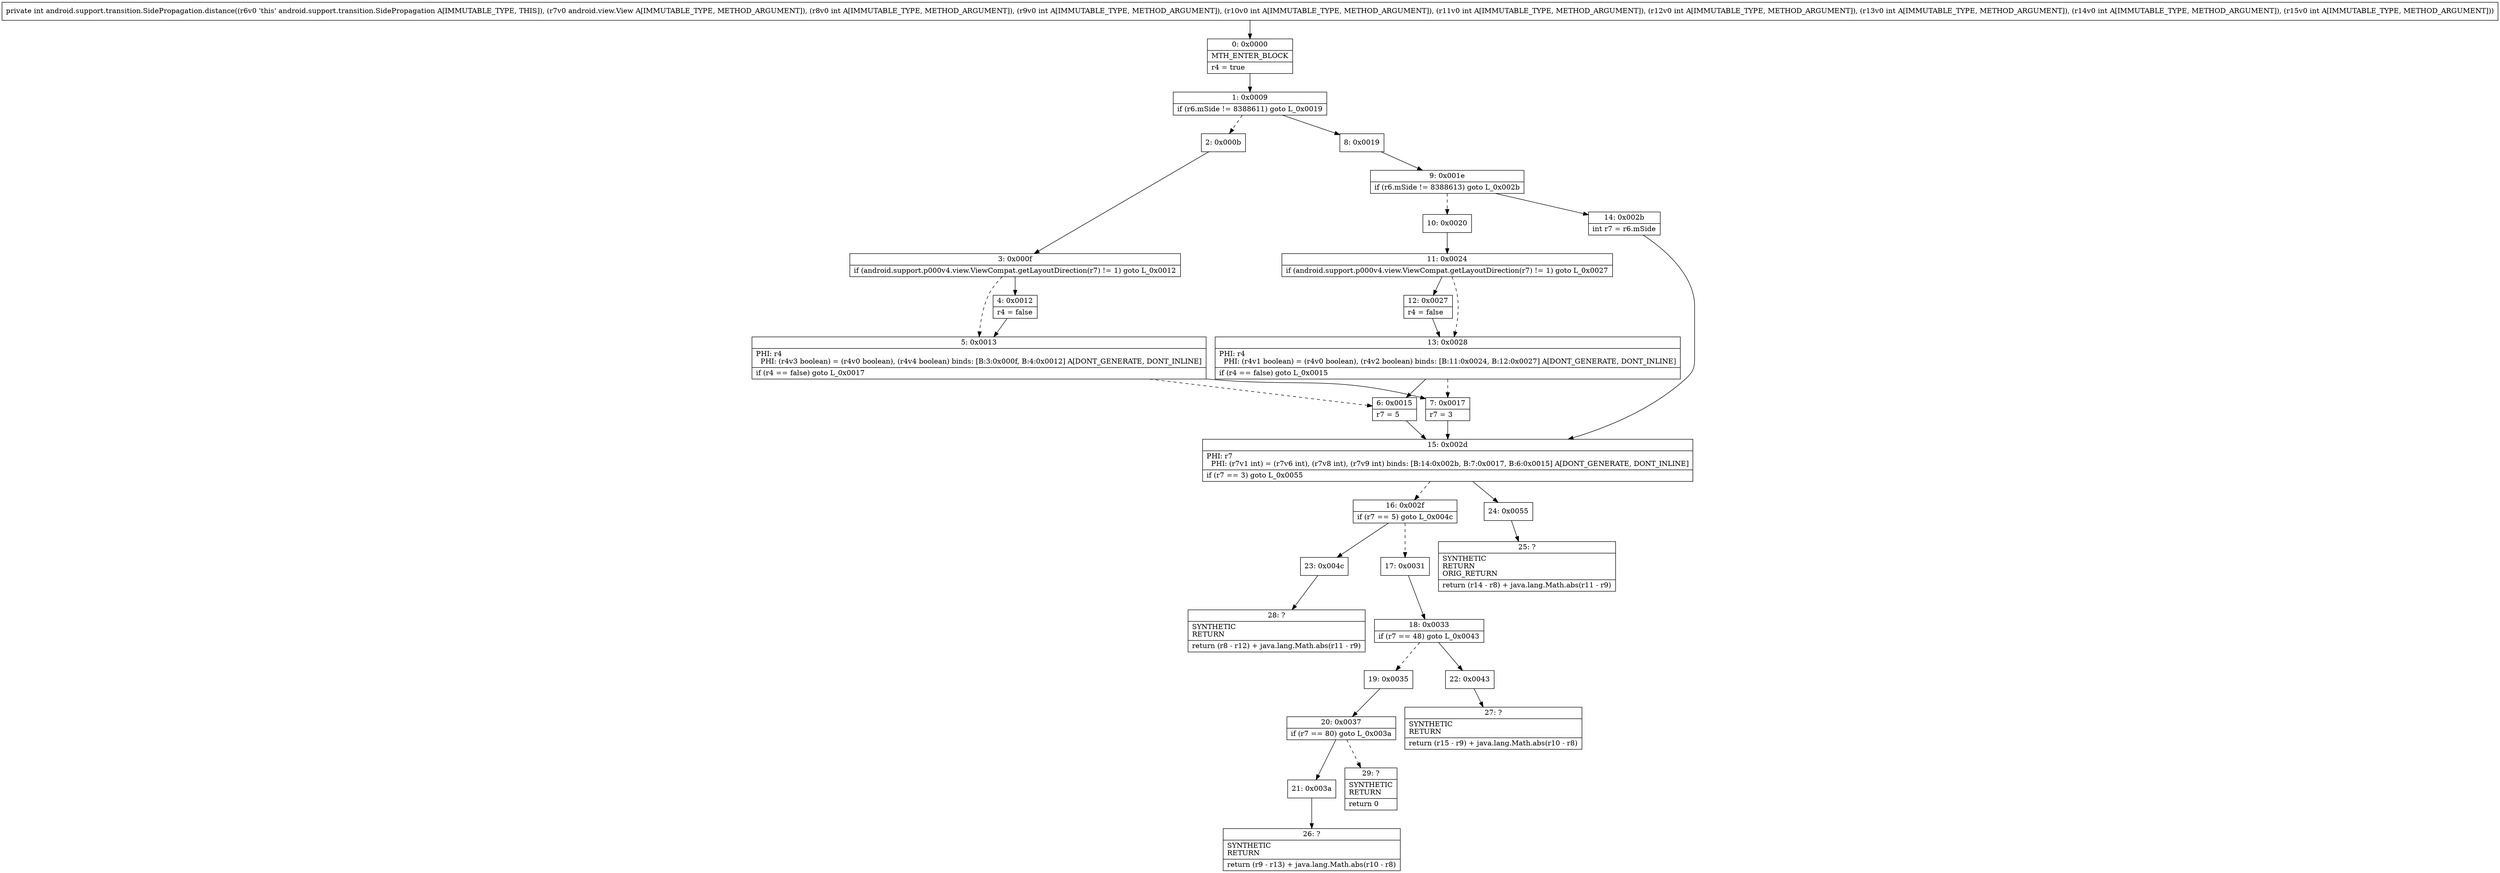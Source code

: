 digraph "CFG forandroid.support.transition.SidePropagation.distance(Landroid\/view\/View;IIIIIIII)I" {
Node_0 [shape=record,label="{0\:\ 0x0000|MTH_ENTER_BLOCK\l|r4 = true\l}"];
Node_1 [shape=record,label="{1\:\ 0x0009|if (r6.mSide != 8388611) goto L_0x0019\l}"];
Node_2 [shape=record,label="{2\:\ 0x000b}"];
Node_3 [shape=record,label="{3\:\ 0x000f|if (android.support.p000v4.view.ViewCompat.getLayoutDirection(r7) != 1) goto L_0x0012\l}"];
Node_4 [shape=record,label="{4\:\ 0x0012|r4 = false\l}"];
Node_5 [shape=record,label="{5\:\ 0x0013|PHI: r4 \l  PHI: (r4v3 boolean) = (r4v0 boolean), (r4v4 boolean) binds: [B:3:0x000f, B:4:0x0012] A[DONT_GENERATE, DONT_INLINE]\l|if (r4 == false) goto L_0x0017\l}"];
Node_6 [shape=record,label="{6\:\ 0x0015|r7 = 5\l}"];
Node_7 [shape=record,label="{7\:\ 0x0017|r7 = 3\l}"];
Node_8 [shape=record,label="{8\:\ 0x0019}"];
Node_9 [shape=record,label="{9\:\ 0x001e|if (r6.mSide != 8388613) goto L_0x002b\l}"];
Node_10 [shape=record,label="{10\:\ 0x0020}"];
Node_11 [shape=record,label="{11\:\ 0x0024|if (android.support.p000v4.view.ViewCompat.getLayoutDirection(r7) != 1) goto L_0x0027\l}"];
Node_12 [shape=record,label="{12\:\ 0x0027|r4 = false\l}"];
Node_13 [shape=record,label="{13\:\ 0x0028|PHI: r4 \l  PHI: (r4v1 boolean) = (r4v0 boolean), (r4v2 boolean) binds: [B:11:0x0024, B:12:0x0027] A[DONT_GENERATE, DONT_INLINE]\l|if (r4 == false) goto L_0x0015\l}"];
Node_14 [shape=record,label="{14\:\ 0x002b|int r7 = r6.mSide\l}"];
Node_15 [shape=record,label="{15\:\ 0x002d|PHI: r7 \l  PHI: (r7v1 int) = (r7v6 int), (r7v8 int), (r7v9 int) binds: [B:14:0x002b, B:7:0x0017, B:6:0x0015] A[DONT_GENERATE, DONT_INLINE]\l|if (r7 == 3) goto L_0x0055\l}"];
Node_16 [shape=record,label="{16\:\ 0x002f|if (r7 == 5) goto L_0x004c\l}"];
Node_17 [shape=record,label="{17\:\ 0x0031}"];
Node_18 [shape=record,label="{18\:\ 0x0033|if (r7 == 48) goto L_0x0043\l}"];
Node_19 [shape=record,label="{19\:\ 0x0035}"];
Node_20 [shape=record,label="{20\:\ 0x0037|if (r7 == 80) goto L_0x003a\l}"];
Node_21 [shape=record,label="{21\:\ 0x003a}"];
Node_22 [shape=record,label="{22\:\ 0x0043}"];
Node_23 [shape=record,label="{23\:\ 0x004c}"];
Node_24 [shape=record,label="{24\:\ 0x0055}"];
Node_25 [shape=record,label="{25\:\ ?|SYNTHETIC\lRETURN\lORIG_RETURN\l|return (r14 \- r8) + java.lang.Math.abs(r11 \- r9)\l}"];
Node_26 [shape=record,label="{26\:\ ?|SYNTHETIC\lRETURN\l|return (r9 \- r13) + java.lang.Math.abs(r10 \- r8)\l}"];
Node_27 [shape=record,label="{27\:\ ?|SYNTHETIC\lRETURN\l|return (r15 \- r9) + java.lang.Math.abs(r10 \- r8)\l}"];
Node_28 [shape=record,label="{28\:\ ?|SYNTHETIC\lRETURN\l|return (r8 \- r12) + java.lang.Math.abs(r11 \- r9)\l}"];
Node_29 [shape=record,label="{29\:\ ?|SYNTHETIC\lRETURN\l|return 0\l}"];
MethodNode[shape=record,label="{private int android.support.transition.SidePropagation.distance((r6v0 'this' android.support.transition.SidePropagation A[IMMUTABLE_TYPE, THIS]), (r7v0 android.view.View A[IMMUTABLE_TYPE, METHOD_ARGUMENT]), (r8v0 int A[IMMUTABLE_TYPE, METHOD_ARGUMENT]), (r9v0 int A[IMMUTABLE_TYPE, METHOD_ARGUMENT]), (r10v0 int A[IMMUTABLE_TYPE, METHOD_ARGUMENT]), (r11v0 int A[IMMUTABLE_TYPE, METHOD_ARGUMENT]), (r12v0 int A[IMMUTABLE_TYPE, METHOD_ARGUMENT]), (r13v0 int A[IMMUTABLE_TYPE, METHOD_ARGUMENT]), (r14v0 int A[IMMUTABLE_TYPE, METHOD_ARGUMENT]), (r15v0 int A[IMMUTABLE_TYPE, METHOD_ARGUMENT])) }"];
MethodNode -> Node_0;
Node_0 -> Node_1;
Node_1 -> Node_2[style=dashed];
Node_1 -> Node_8;
Node_2 -> Node_3;
Node_3 -> Node_4;
Node_3 -> Node_5[style=dashed];
Node_4 -> Node_5;
Node_5 -> Node_6[style=dashed];
Node_5 -> Node_7;
Node_6 -> Node_15;
Node_7 -> Node_15;
Node_8 -> Node_9;
Node_9 -> Node_10[style=dashed];
Node_9 -> Node_14;
Node_10 -> Node_11;
Node_11 -> Node_12;
Node_11 -> Node_13[style=dashed];
Node_12 -> Node_13;
Node_13 -> Node_6;
Node_13 -> Node_7[style=dashed];
Node_14 -> Node_15;
Node_15 -> Node_16[style=dashed];
Node_15 -> Node_24;
Node_16 -> Node_17[style=dashed];
Node_16 -> Node_23;
Node_17 -> Node_18;
Node_18 -> Node_19[style=dashed];
Node_18 -> Node_22;
Node_19 -> Node_20;
Node_20 -> Node_21;
Node_20 -> Node_29[style=dashed];
Node_21 -> Node_26;
Node_22 -> Node_27;
Node_23 -> Node_28;
Node_24 -> Node_25;
}

